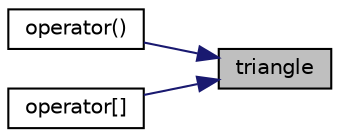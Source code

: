 digraph "triangle"
{
 // LATEX_PDF_SIZE
  edge [fontname="Helvetica",fontsize="10",labelfontname="Helvetica",labelfontsize="10"];
  node [fontname="Helvetica",fontsize="10",shape=record];
  rankdir="RL";
  Node1 [label="triangle",height=0.2,width=0.4,color="black", fillcolor="grey75", style="filled", fontcolor="black",tooltip=" "];
  Node1 -> Node2 [dir="back",color="midnightblue",fontsize="10",style="solid",fontname="Helvetica"];
  Node2 [label="operator()",height=0.2,width=0.4,color="black", fillcolor="white", style="filled",URL="$classpFlow_1_1triangleAccessor.html#a8303a30e7fcf10b16a7ba0221ae25913",tooltip=" "];
  Node1 -> Node3 [dir="back",color="midnightblue",fontsize="10",style="solid",fontname="Helvetica"];
  Node3 [label="operator[]",height=0.2,width=0.4,color="black", fillcolor="white", style="filled",URL="$classpFlow_1_1triangleAccessor.html#a687a99e4cf89fd938c85b72b9e4144db",tooltip=" "];
}
